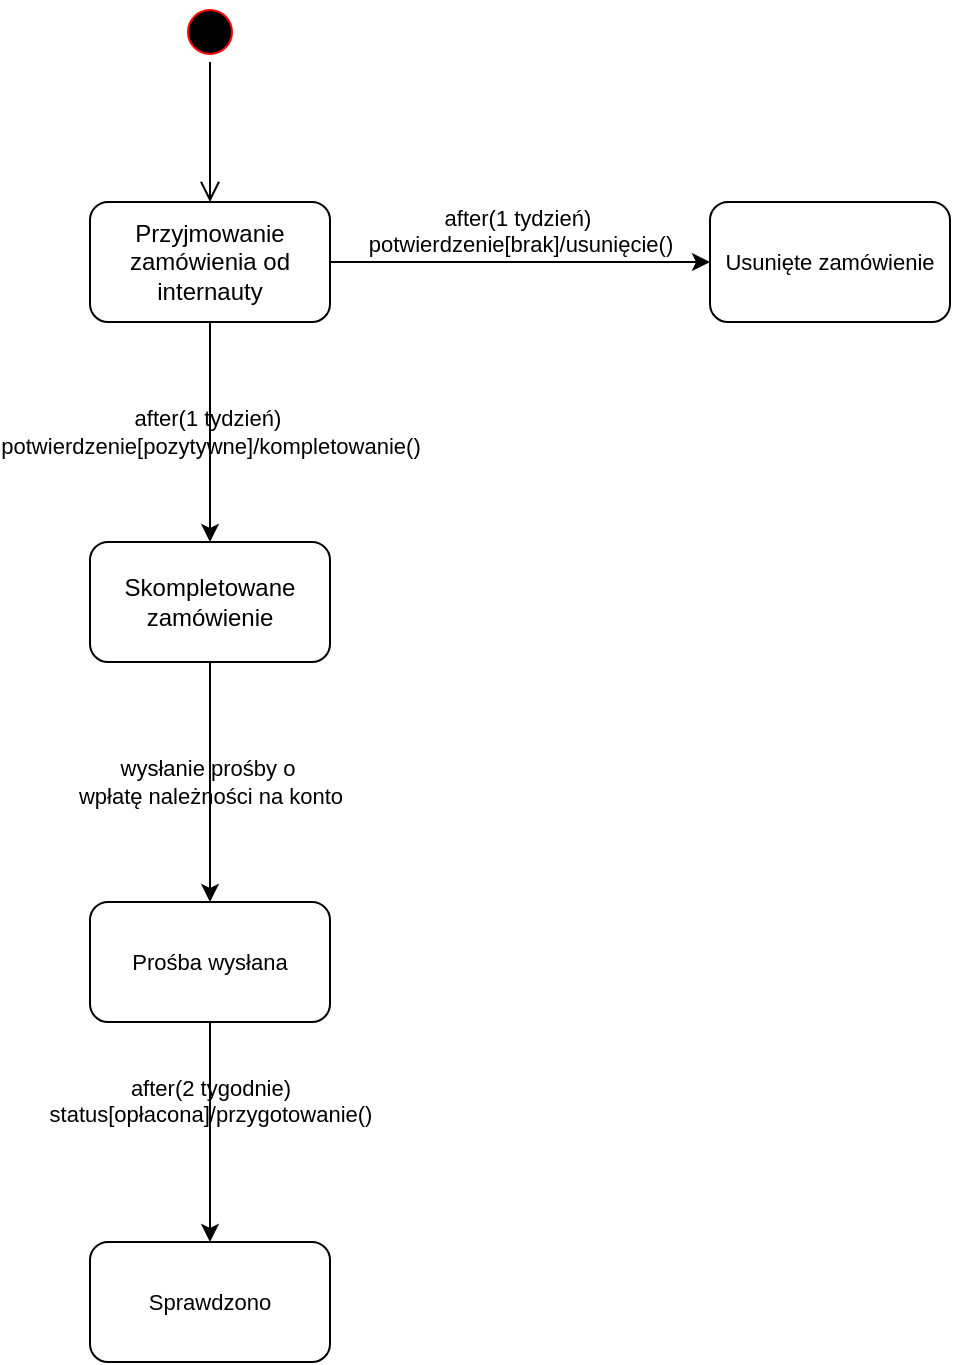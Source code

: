 <mxfile version="24.2.5" type="github">
  <diagram name="Strona-1" id="BxVM9EEZGzVjw5J-JY-A">
    <mxGraphModel dx="1521" dy="830" grid="1" gridSize="10" guides="1" tooltips="1" connect="1" arrows="1" fold="1" page="1" pageScale="1" pageWidth="1169" pageHeight="827" math="0" shadow="0">
      <root>
        <mxCell id="0" />
        <mxCell id="1" parent="0" />
        <mxCell id="dsa9-XPuG5602Wf-8mjY-1" value="" style="ellipse;html=1;shape=startState;fillColor=#000000;strokeColor=#ff0000;" vertex="1" parent="1">
          <mxGeometry x="115" y="60" width="30" height="30" as="geometry" />
        </mxCell>
        <mxCell id="dsa9-XPuG5602Wf-8mjY-2" value="" style="edgeStyle=orthogonalEdgeStyle;html=1;verticalAlign=bottom;endArrow=open;endSize=8;strokeColor=#000000;rounded=0;" edge="1" source="dsa9-XPuG5602Wf-8mjY-1" parent="1" target="dsa9-XPuG5602Wf-8mjY-3">
          <mxGeometry relative="1" as="geometry">
            <mxPoint x="130" y="150" as="targetPoint" />
          </mxGeometry>
        </mxCell>
        <mxCell id="dsa9-XPuG5602Wf-8mjY-4" value="after(1 tydzień)&amp;nbsp;&lt;div&gt;potwierdzenie[pozytywne]/kompletowanie()&lt;/div&gt;" style="edgeStyle=orthogonalEdgeStyle;rounded=0;orthogonalLoop=1;jettySize=auto;html=1;labelBackgroundColor=none;" edge="1" parent="1" source="dsa9-XPuG5602Wf-8mjY-3" target="dsa9-XPuG5602Wf-8mjY-7">
          <mxGeometry relative="1" as="geometry">
            <mxPoint x="130" y="310" as="targetPoint" />
          </mxGeometry>
        </mxCell>
        <mxCell id="dsa9-XPuG5602Wf-8mjY-3" value="Przyjmowanie zamówienia od internauty" style="rounded=1;whiteSpace=wrap;html=1;" vertex="1" parent="1">
          <mxGeometry x="70" y="160" width="120" height="60" as="geometry" />
        </mxCell>
        <mxCell id="dsa9-XPuG5602Wf-8mjY-14" value="after(1 tydzień)&amp;nbsp;&lt;div&gt;potwierdzenie[brak]/usunięcie()&lt;/div&gt;" style="edgeStyle=orthogonalEdgeStyle;rounded=0;orthogonalLoop=1;jettySize=auto;html=1;strokeColor=default;align=center;verticalAlign=bottom;fontFamily=Helvetica;fontSize=11;fontColor=default;labelBackgroundColor=none;endArrow=classic;" edge="1" parent="1" source="dsa9-XPuG5602Wf-8mjY-3" target="dsa9-XPuG5602Wf-8mjY-15">
          <mxGeometry relative="1" as="geometry">
            <mxPoint x="310" y="340" as="targetPoint" />
          </mxGeometry>
        </mxCell>
        <mxCell id="dsa9-XPuG5602Wf-8mjY-10" value="wysłanie prośby o&amp;nbsp;&lt;div&gt;wpłatę należności na konto&lt;/div&gt;" style="edgeStyle=orthogonalEdgeStyle;rounded=0;orthogonalLoop=1;jettySize=auto;html=1;labelBackgroundColor=none;" edge="1" parent="1" source="dsa9-XPuG5602Wf-8mjY-7" target="dsa9-XPuG5602Wf-8mjY-11">
          <mxGeometry relative="1" as="geometry">
            <mxPoint x="130" y="610" as="targetPoint" />
            <Array as="points">
              <mxPoint x="130" y="560" />
              <mxPoint x="131" y="560" />
            </Array>
          </mxGeometry>
        </mxCell>
        <mxCell id="dsa9-XPuG5602Wf-8mjY-7" value="Skompletowane zamówienie" style="rounded=1;whiteSpace=wrap;html=1;" vertex="1" parent="1">
          <mxGeometry x="70" y="330" width="120" height="60" as="geometry" />
        </mxCell>
        <mxCell id="dsa9-XPuG5602Wf-8mjY-12" value="after(2 tygodnie)&lt;div&gt;status[opłacona]/przygotowanie()&lt;/div&gt;" style="edgeStyle=orthogonalEdgeStyle;rounded=0;orthogonalLoop=1;jettySize=auto;html=1;strokeColor=default;align=center;verticalAlign=bottom;fontFamily=Helvetica;fontSize=11;fontColor=default;labelBackgroundColor=none;endArrow=classic;" edge="1" parent="1" source="dsa9-XPuG5602Wf-8mjY-11" target="dsa9-XPuG5602Wf-8mjY-13">
          <mxGeometry relative="1" as="geometry">
            <mxPoint x="350" y="660" as="targetPoint" />
          </mxGeometry>
        </mxCell>
        <mxCell id="dsa9-XPuG5602Wf-8mjY-11" value="Prośba wysłana" style="rounded=1;whiteSpace=wrap;html=1;fontFamily=Helvetica;fontSize=11;fontColor=default;labelBackgroundColor=none;" vertex="1" parent="1">
          <mxGeometry x="70" y="510" width="120" height="60" as="geometry" />
        </mxCell>
        <mxCell id="dsa9-XPuG5602Wf-8mjY-13" value="Sprawdzono" style="rounded=1;whiteSpace=wrap;html=1;fontFamily=Helvetica;fontSize=11;fontColor=default;labelBackgroundColor=none;" vertex="1" parent="1">
          <mxGeometry x="70" y="680" width="120" height="60" as="geometry" />
        </mxCell>
        <mxCell id="dsa9-XPuG5602Wf-8mjY-15" value="Usunięte zamówienie" style="rounded=1;whiteSpace=wrap;html=1;fontFamily=Helvetica;fontSize=11;fontColor=default;labelBackgroundColor=none;" vertex="1" parent="1">
          <mxGeometry x="380" y="160" width="120" height="60" as="geometry" />
        </mxCell>
      </root>
    </mxGraphModel>
  </diagram>
</mxfile>
